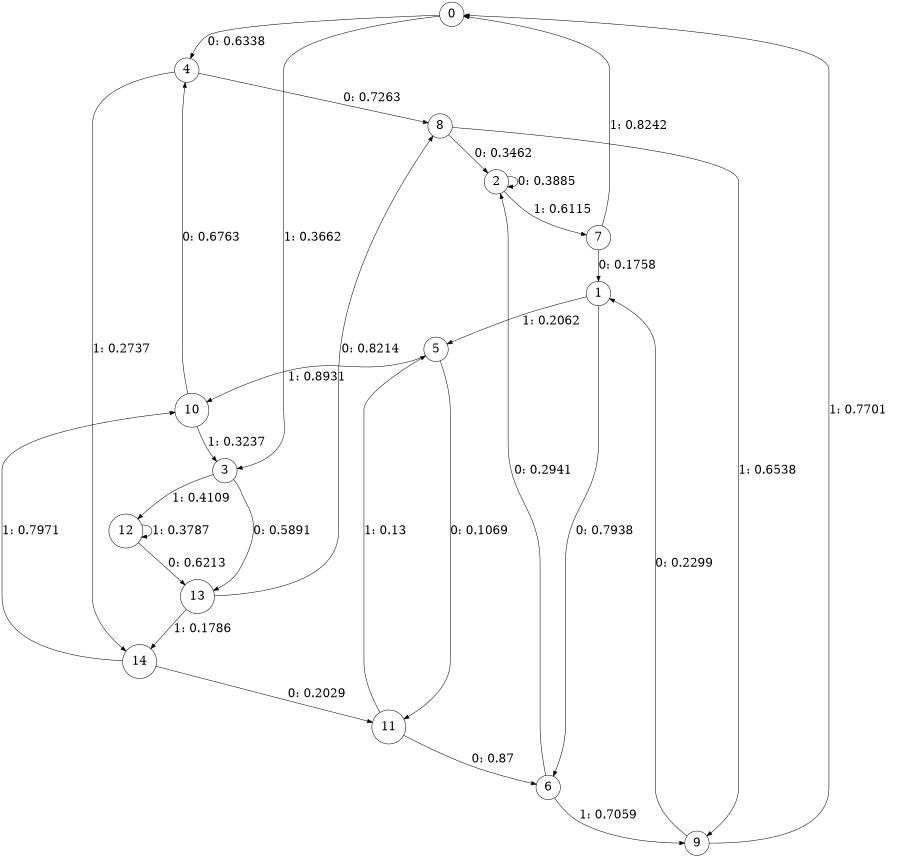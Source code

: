 digraph "ch44concat_phase3_L4" {
size = "6,8.5";
ratio = "fill";
node [shape = circle];
node [fontsize = 24];
edge [fontsize = 24];
0 -> 4 [label = "0: 0.6338   "];
0 -> 3 [label = "1: 0.3662   "];
1 -> 6 [label = "0: 0.7938   "];
1 -> 5 [label = "1: 0.2062   "];
2 -> 2 [label = "0: 0.3885   "];
2 -> 7 [label = "1: 0.6115   "];
3 -> 13 [label = "0: 0.5891   "];
3 -> 12 [label = "1: 0.4109   "];
4 -> 8 [label = "0: 0.7263   "];
4 -> 14 [label = "1: 0.2737   "];
5 -> 11 [label = "0: 0.1069   "];
5 -> 10 [label = "1: 0.8931   "];
6 -> 2 [label = "0: 0.2941   "];
6 -> 9 [label = "1: 0.7059   "];
7 -> 1 [label = "0: 0.1758   "];
7 -> 0 [label = "1: 0.8242   "];
8 -> 2 [label = "0: 0.3462   "];
8 -> 9 [label = "1: 0.6538   "];
9 -> 1 [label = "0: 0.2299   "];
9 -> 0 [label = "1: 0.7701   "];
10 -> 4 [label = "0: 0.6763   "];
10 -> 3 [label = "1: 0.3237   "];
11 -> 6 [label = "0: 0.87     "];
11 -> 5 [label = "1: 0.13     "];
12 -> 13 [label = "0: 0.6213   "];
12 -> 12 [label = "1: 0.3787   "];
13 -> 8 [label = "0: 0.8214   "];
13 -> 14 [label = "1: 0.1786   "];
14 -> 11 [label = "0: 0.2029   "];
14 -> 10 [label = "1: 0.7971   "];
}